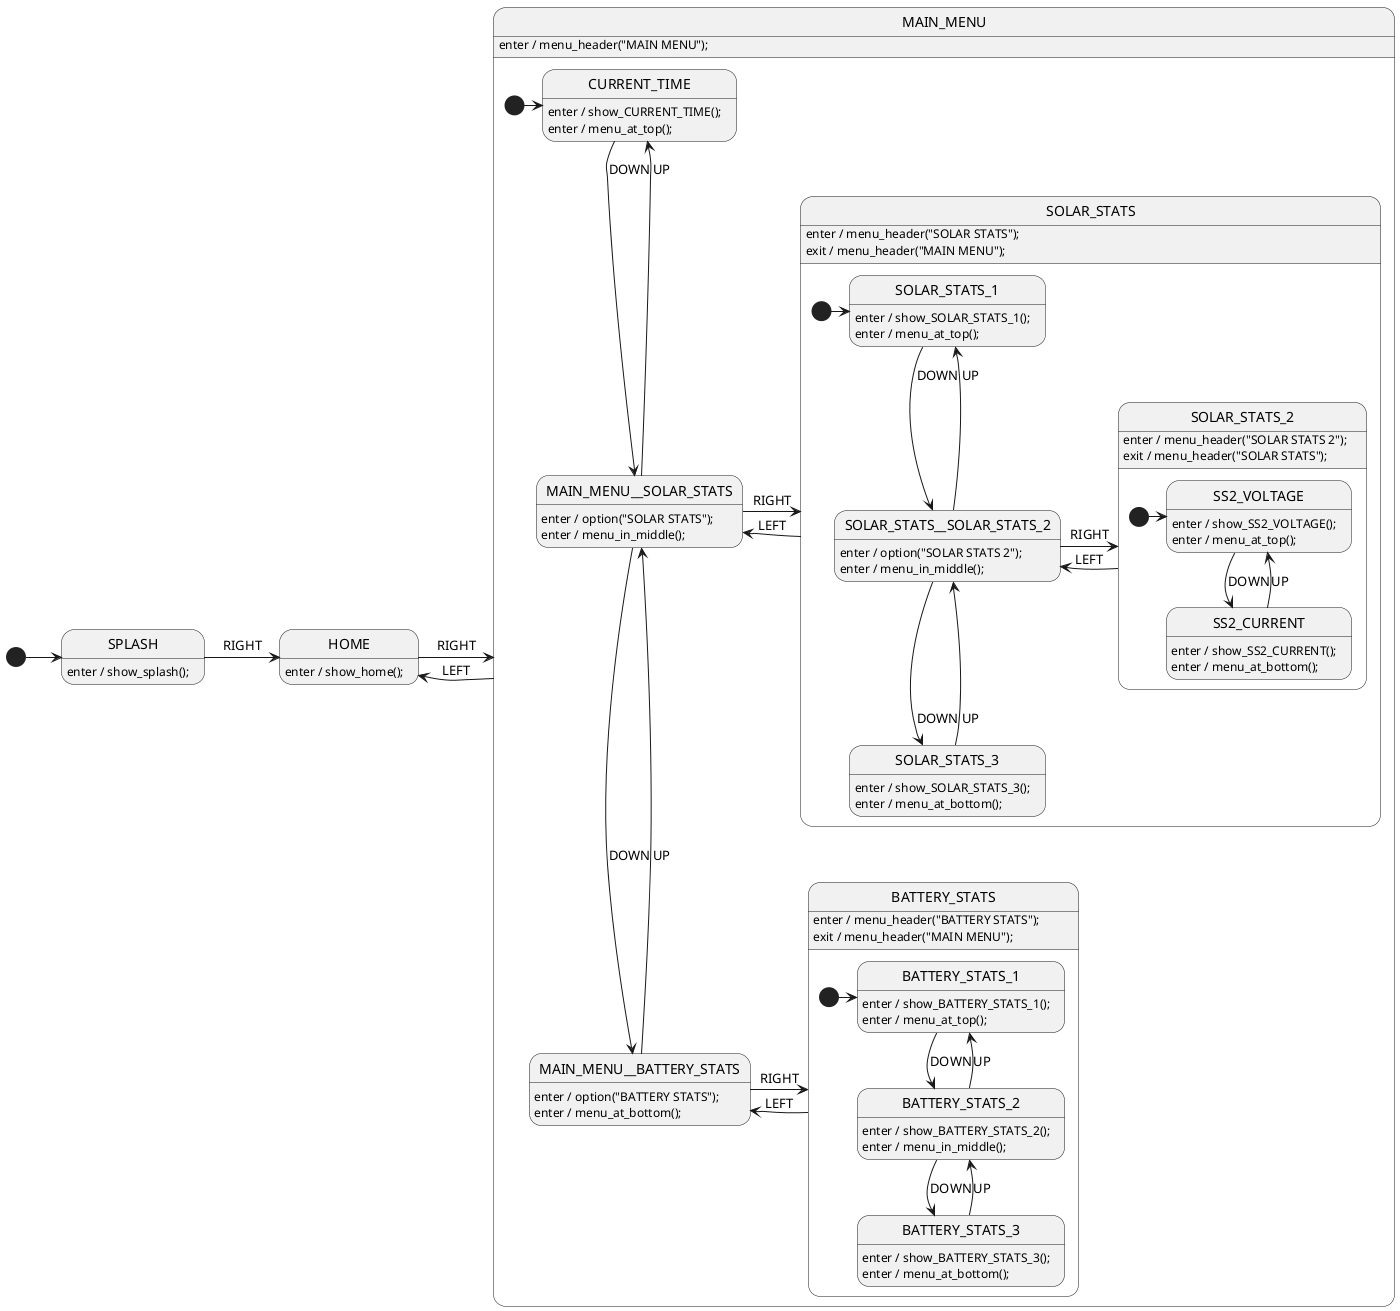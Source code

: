 @startuml SolarUiSm

' //////////////////////// STATE ORGANIZATION ///////////////////////
' Note: StateSmith treats state names and events as case insensitive.
' More info: https://github.com/StateSmith/StateSmith/wiki/PlantUML

state SPLASH
state HOME



' !!!!!!!!!!!!!!!!!!!!!!!!!!!!!!!!!!!!!!!! GEN START !!!!!!!!!!!!!!!!!!!!!!!!!!!!!!!!!!!!!!!!


state MAIN_MENU {
    [*] -> CURRENT_TIME
    state CURRENT_TIME
    state MAIN_MENU__SOLAR_STATS
    state MAIN_MENU__BATTERY_STATS

    state SOLAR_STATS {
        [*] -> SOLAR_STATS_1
        state SOLAR_STATS_1
        state SOLAR_STATS__SOLAR_STATS_2
        state SOLAR_STATS_3

        state SOLAR_STATS_2 {
            [*] -> SS2_VOLTAGE
            state SS2_VOLTAGE
            state SS2_CURRENT
        }
    }
    state BATTERY_STATS {
        [*] -> BATTERY_STATS_1
        state BATTERY_STATS_1
        state BATTERY_STATS_2
        state BATTERY_STATS_3
    }
}

' MAIN_MENU
CURRENT_TIME -down-> MAIN_MENU__SOLAR_STATS : DOWN
MAIN_MENU__SOLAR_STATS -down-> MAIN_MENU__BATTERY_STATS : DOWN
MAIN_MENU__BATTERY_STATS -up-> MAIN_MENU__SOLAR_STATS : UP
MAIN_MENU__SOLAR_STATS -up-> CURRENT_TIME : UP

' SOLAR_STATS
MAIN_MENU__SOLAR_STATS -right-> SOLAR_STATS : RIGHT
SOLAR_STATS -left-> MAIN_MENU__SOLAR_STATS : LEFT
SOLAR_STATS_1 -down-> SOLAR_STATS__SOLAR_STATS_2 : DOWN
SOLAR_STATS__SOLAR_STATS_2 -down-> SOLAR_STATS_3 : DOWN
SOLAR_STATS_3 -up-> SOLAR_STATS__SOLAR_STATS_2 : UP
SOLAR_STATS__SOLAR_STATS_2 -up-> SOLAR_STATS_1 : UP

' SOLAR_STATS_2
SOLAR_STATS__SOLAR_STATS_2 -right-> SOLAR_STATS_2 : RIGHT
SOLAR_STATS_2 -left-> SOLAR_STATS__SOLAR_STATS_2 : LEFT
SS2_VOLTAGE -down-> SS2_CURRENT : DOWN
SS2_CURRENT -up-> SS2_VOLTAGE : UP

' BATTERY_STATS
MAIN_MENU__BATTERY_STATS -right-> BATTERY_STATS : RIGHT
BATTERY_STATS -left-> MAIN_MENU__BATTERY_STATS : LEFT
BATTERY_STATS_1 -down-> BATTERY_STATS_2 : DOWN
BATTERY_STATS_2 -down-> BATTERY_STATS_3 : DOWN
BATTERY_STATS_3 -up-> BATTERY_STATS_2 : UP
BATTERY_STATS_2 -up-> BATTERY_STATS_1 : UP


'EVENT HANDLERS
MAIN_MENU: enter / menu_header("MAIN MENU");
CURRENT_TIME: enter / show_CURRENT_TIME();
SOLAR_STATS: enter / menu_header("SOLAR STATS");
SOLAR_STATS: exit / menu_header("MAIN MENU");
MAIN_MENU__SOLAR_STATS: enter / option("SOLAR STATS");
SOLAR_STATS_1: enter / show_SOLAR_STATS_1();
SOLAR_STATS_2: enter / menu_header("SOLAR STATS 2");
SOLAR_STATS_2: exit / menu_header("SOLAR STATS");
SOLAR_STATS__SOLAR_STATS_2: enter / option("SOLAR STATS 2");
SS2_VOLTAGE: enter / show_SS2_VOLTAGE();
SS2_CURRENT: enter / show_SS2_CURRENT();
SOLAR_STATS_3: enter / show_SOLAR_STATS_3();
BATTERY_STATS: enter / menu_header("BATTERY STATS");
BATTERY_STATS: exit / menu_header("MAIN MENU");
MAIN_MENU__BATTERY_STATS: enter / option("BATTERY STATS");
BATTERY_STATS_1: enter / show_BATTERY_STATS_1();
BATTERY_STATS_2: enter / show_BATTERY_STATS_2();
BATTERY_STATS_3: enter / show_BATTERY_STATS_3();


'MENU POSITION HANDLERS
CURRENT_TIME: enter / menu_at_top();
MAIN_MENU__SOLAR_STATS: enter / menu_in_middle();
MAIN_MENU__BATTERY_STATS: enter / menu_at_bottom();
SOLAR_STATS_1: enter / menu_at_top();
SOLAR_STATS__SOLAR_STATS_2: enter / menu_in_middle();
SOLAR_STATS_3: enter / menu_at_bottom();
SS2_VOLTAGE: enter / menu_at_top();
SS2_CURRENT: enter / menu_at_bottom();
BATTERY_STATS_1: enter / menu_at_top();
BATTERY_STATS_2: enter / menu_in_middle();
BATTERY_STATS_3: enter / menu_at_bottom();



' ^^^^^^^^^^^^^^^^^^^^^^^^^^^^^^^^^^^^^^^^ GEN END ^^^^^^^^^^^^^^^^^^^^^^^^^^^^^^^^^^^^^^^^

[*] -> SPLASH

SPLASH -right-> HOME: RIGHT

HOME -right-> MAIN_MENU: RIGHT
MAIN_MENU -left-> HOME: LEFT


SPLASH: enter / show_splash();
HOME: enter / show_home();


' //////////////////////// StateSmith config ////////////////////////
' The below special comment block sets the StateSmith configuration.
' More info: https://github.com/StateSmith/StateSmith/issues/335

/'! $CONFIG : toml
[SmRunnerSettings]
transpilerId = "C99"

[RenderConfig.C]
CFileExtension = ".cpp"
CFileIncludes = """
    #include "display.h"
    """
'/
@enduml